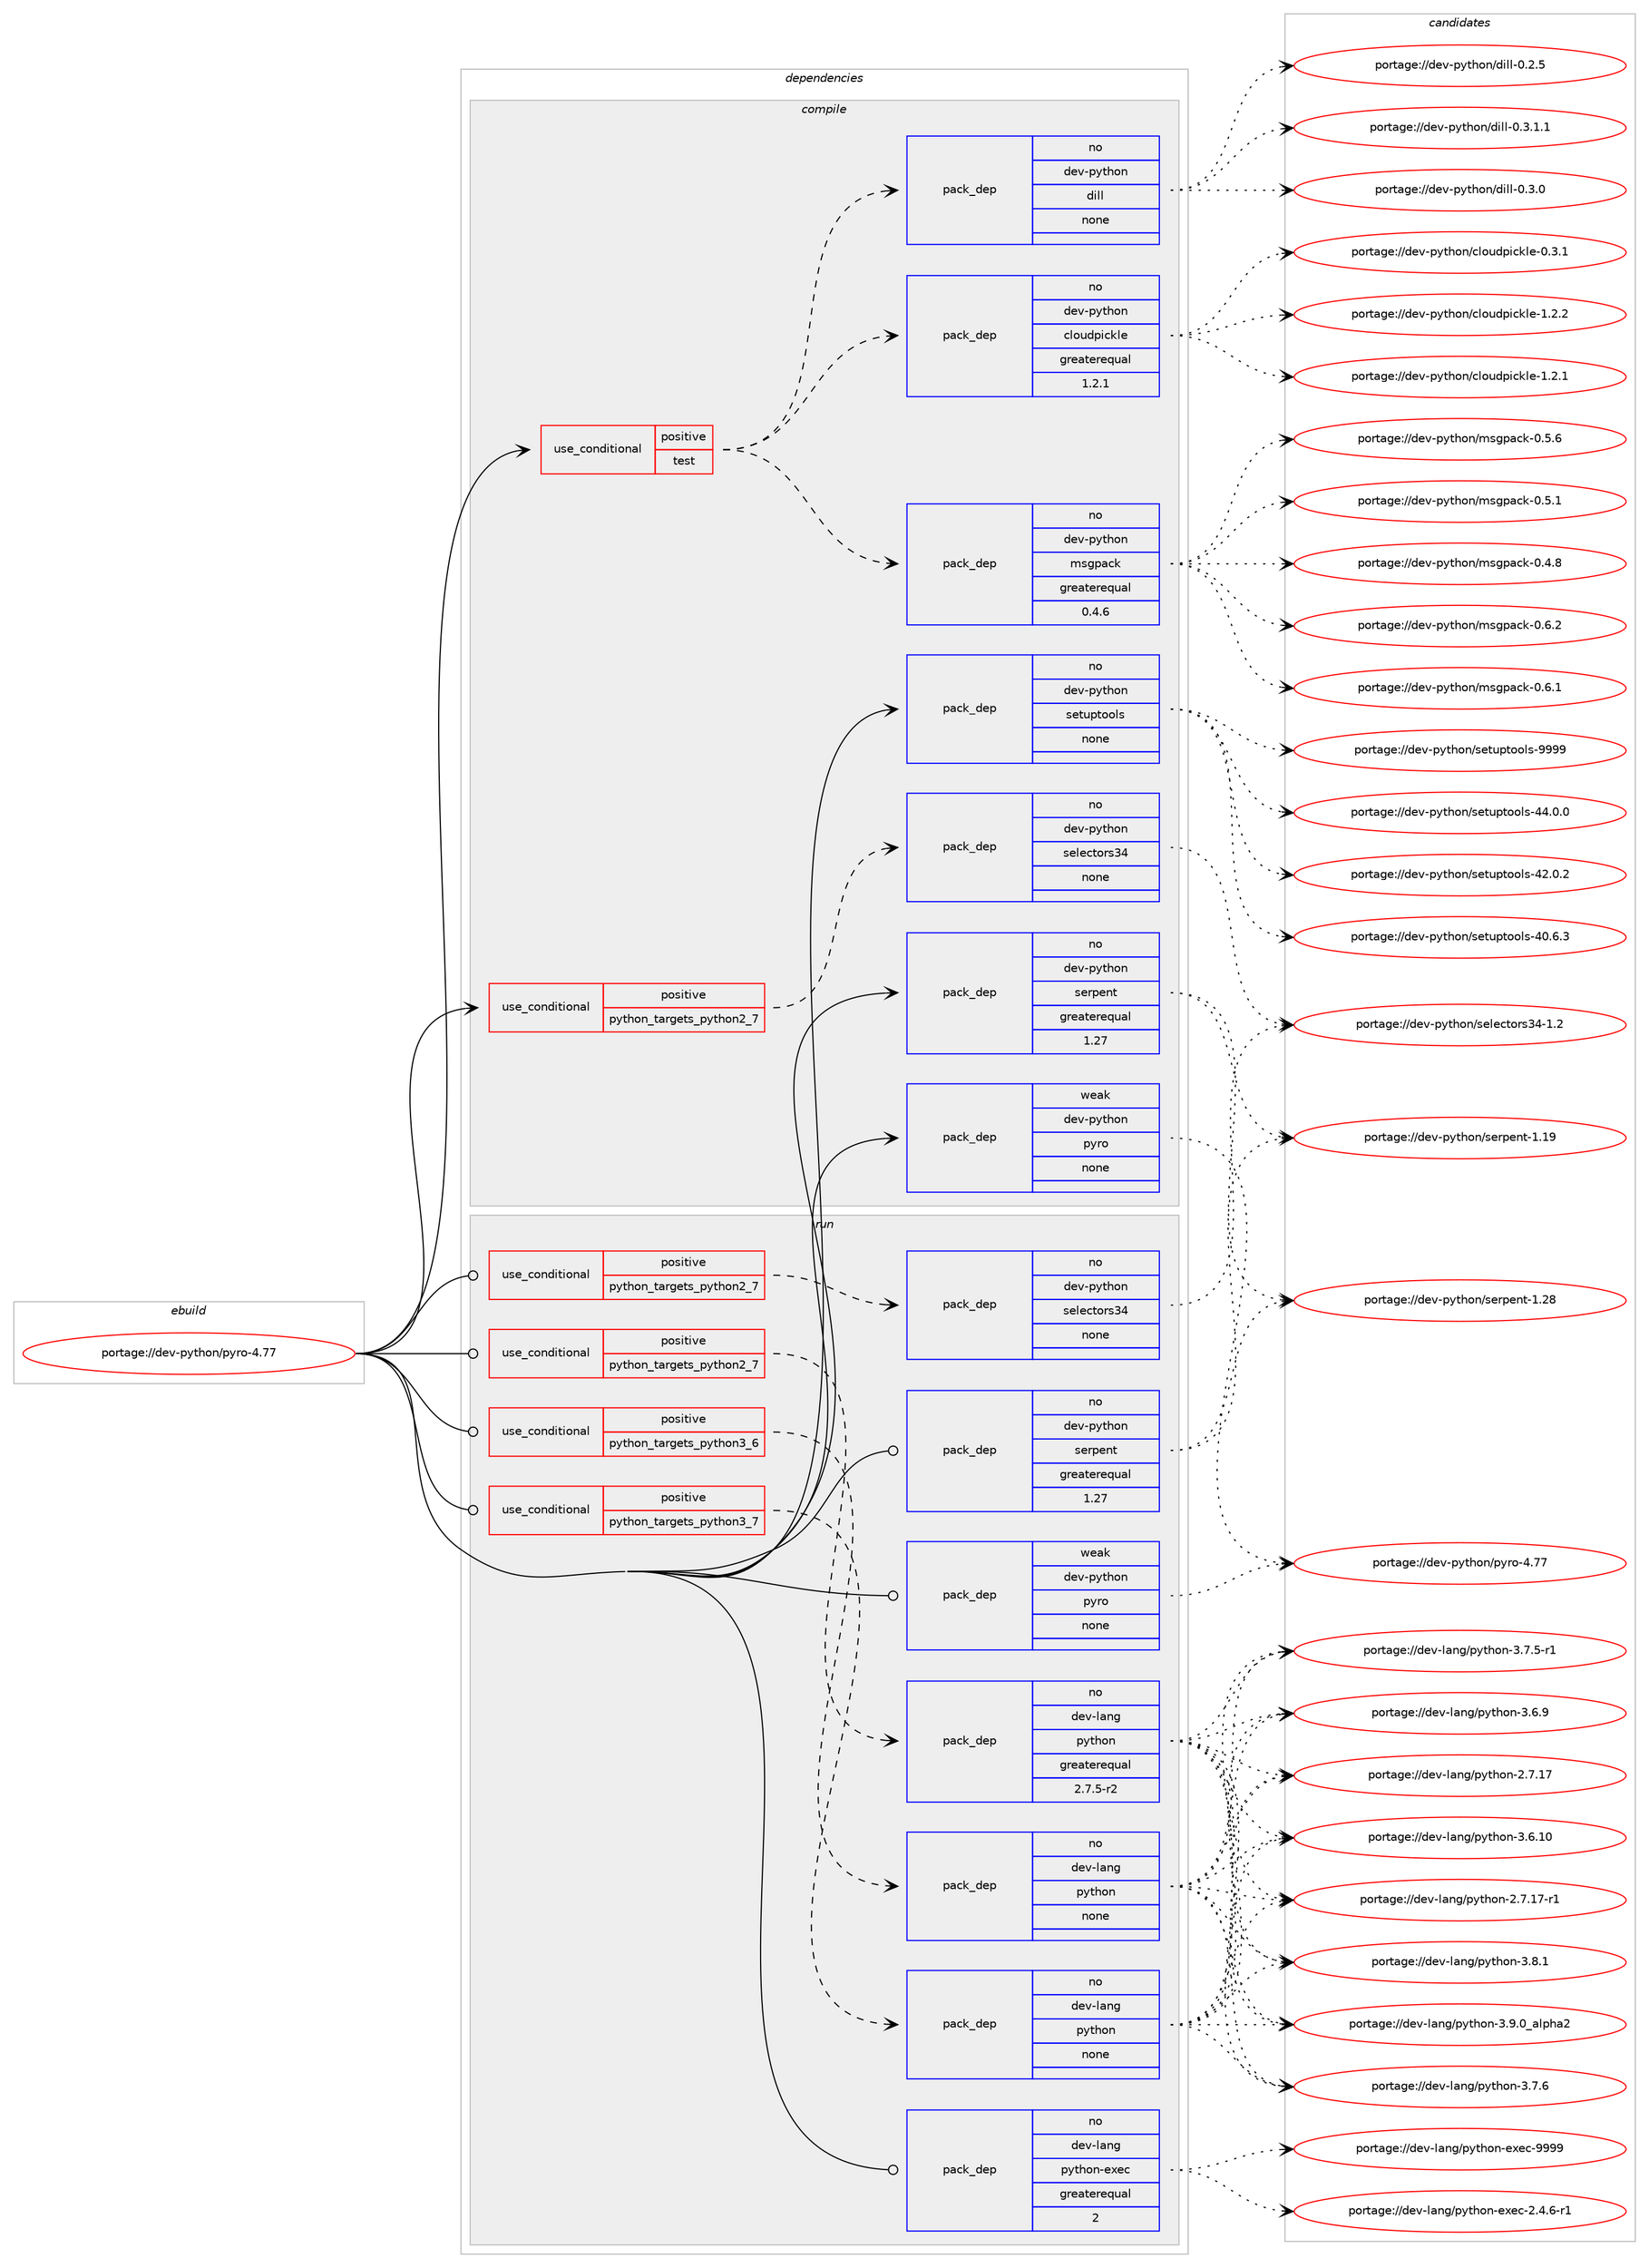 digraph prolog {

# *************
# Graph options
# *************

newrank=true;
concentrate=true;
compound=true;
graph [rankdir=LR,fontname=Helvetica,fontsize=10,ranksep=1.5];#, ranksep=2.5, nodesep=0.2];
edge  [arrowhead=vee];
node  [fontname=Helvetica,fontsize=10];

# **********
# The ebuild
# **********

subgraph cluster_leftcol {
color=gray;
label=<<i>ebuild</i>>;
id [label="portage://dev-python/pyro-4.77", color=red, width=4, href="../dev-python/pyro-4.77.svg"];
}

# ****************
# The dependencies
# ****************

subgraph cluster_midcol {
color=gray;
label=<<i>dependencies</i>>;
subgraph cluster_compile {
fillcolor="#eeeeee";
style=filled;
label=<<i>compile</i>>;
subgraph cond108707 {
dependency435572 [label=<<TABLE BORDER="0" CELLBORDER="1" CELLSPACING="0" CELLPADDING="4"><TR><TD ROWSPAN="3" CELLPADDING="10">use_conditional</TD></TR><TR><TD>positive</TD></TR><TR><TD>python_targets_python2_7</TD></TR></TABLE>>, shape=none, color=red];
subgraph pack321939 {
dependency435573 [label=<<TABLE BORDER="0" CELLBORDER="1" CELLSPACING="0" CELLPADDING="4" WIDTH="220"><TR><TD ROWSPAN="6" CELLPADDING="30">pack_dep</TD></TR><TR><TD WIDTH="110">no</TD></TR><TR><TD>dev-python</TD></TR><TR><TD>selectors34</TD></TR><TR><TD>none</TD></TR><TR><TD></TD></TR></TABLE>>, shape=none, color=blue];
}
dependency435572:e -> dependency435573:w [weight=20,style="dashed",arrowhead="vee"];
}
id:e -> dependency435572:w [weight=20,style="solid",arrowhead="vee"];
subgraph cond108708 {
dependency435574 [label=<<TABLE BORDER="0" CELLBORDER="1" CELLSPACING="0" CELLPADDING="4"><TR><TD ROWSPAN="3" CELLPADDING="10">use_conditional</TD></TR><TR><TD>positive</TD></TR><TR><TD>test</TD></TR></TABLE>>, shape=none, color=red];
subgraph pack321940 {
dependency435575 [label=<<TABLE BORDER="0" CELLBORDER="1" CELLSPACING="0" CELLPADDING="4" WIDTH="220"><TR><TD ROWSPAN="6" CELLPADDING="30">pack_dep</TD></TR><TR><TD WIDTH="110">no</TD></TR><TR><TD>dev-python</TD></TR><TR><TD>cloudpickle</TD></TR><TR><TD>greaterequal</TD></TR><TR><TD>1.2.1</TD></TR></TABLE>>, shape=none, color=blue];
}
dependency435574:e -> dependency435575:w [weight=20,style="dashed",arrowhead="vee"];
subgraph pack321941 {
dependency435576 [label=<<TABLE BORDER="0" CELLBORDER="1" CELLSPACING="0" CELLPADDING="4" WIDTH="220"><TR><TD ROWSPAN="6" CELLPADDING="30">pack_dep</TD></TR><TR><TD WIDTH="110">no</TD></TR><TR><TD>dev-python</TD></TR><TR><TD>dill</TD></TR><TR><TD>none</TD></TR><TR><TD></TD></TR></TABLE>>, shape=none, color=blue];
}
dependency435574:e -> dependency435576:w [weight=20,style="dashed",arrowhead="vee"];
subgraph pack321942 {
dependency435577 [label=<<TABLE BORDER="0" CELLBORDER="1" CELLSPACING="0" CELLPADDING="4" WIDTH="220"><TR><TD ROWSPAN="6" CELLPADDING="30">pack_dep</TD></TR><TR><TD WIDTH="110">no</TD></TR><TR><TD>dev-python</TD></TR><TR><TD>msgpack</TD></TR><TR><TD>greaterequal</TD></TR><TR><TD>0.4.6</TD></TR></TABLE>>, shape=none, color=blue];
}
dependency435574:e -> dependency435577:w [weight=20,style="dashed",arrowhead="vee"];
}
id:e -> dependency435574:w [weight=20,style="solid",arrowhead="vee"];
subgraph pack321943 {
dependency435578 [label=<<TABLE BORDER="0" CELLBORDER="1" CELLSPACING="0" CELLPADDING="4" WIDTH="220"><TR><TD ROWSPAN="6" CELLPADDING="30">pack_dep</TD></TR><TR><TD WIDTH="110">no</TD></TR><TR><TD>dev-python</TD></TR><TR><TD>serpent</TD></TR><TR><TD>greaterequal</TD></TR><TR><TD>1.27</TD></TR></TABLE>>, shape=none, color=blue];
}
id:e -> dependency435578:w [weight=20,style="solid",arrowhead="vee"];
subgraph pack321944 {
dependency435579 [label=<<TABLE BORDER="0" CELLBORDER="1" CELLSPACING="0" CELLPADDING="4" WIDTH="220"><TR><TD ROWSPAN="6" CELLPADDING="30">pack_dep</TD></TR><TR><TD WIDTH="110">no</TD></TR><TR><TD>dev-python</TD></TR><TR><TD>setuptools</TD></TR><TR><TD>none</TD></TR><TR><TD></TD></TR></TABLE>>, shape=none, color=blue];
}
id:e -> dependency435579:w [weight=20,style="solid",arrowhead="vee"];
subgraph pack321945 {
dependency435580 [label=<<TABLE BORDER="0" CELLBORDER="1" CELLSPACING="0" CELLPADDING="4" WIDTH="220"><TR><TD ROWSPAN="6" CELLPADDING="30">pack_dep</TD></TR><TR><TD WIDTH="110">weak</TD></TR><TR><TD>dev-python</TD></TR><TR><TD>pyro</TD></TR><TR><TD>none</TD></TR><TR><TD></TD></TR></TABLE>>, shape=none, color=blue];
}
id:e -> dependency435580:w [weight=20,style="solid",arrowhead="vee"];
}
subgraph cluster_compileandrun {
fillcolor="#eeeeee";
style=filled;
label=<<i>compile and run</i>>;
}
subgraph cluster_run {
fillcolor="#eeeeee";
style=filled;
label=<<i>run</i>>;
subgraph cond108709 {
dependency435581 [label=<<TABLE BORDER="0" CELLBORDER="1" CELLSPACING="0" CELLPADDING="4"><TR><TD ROWSPAN="3" CELLPADDING="10">use_conditional</TD></TR><TR><TD>positive</TD></TR><TR><TD>python_targets_python2_7</TD></TR></TABLE>>, shape=none, color=red];
subgraph pack321946 {
dependency435582 [label=<<TABLE BORDER="0" CELLBORDER="1" CELLSPACING="0" CELLPADDING="4" WIDTH="220"><TR><TD ROWSPAN="6" CELLPADDING="30">pack_dep</TD></TR><TR><TD WIDTH="110">no</TD></TR><TR><TD>dev-lang</TD></TR><TR><TD>python</TD></TR><TR><TD>greaterequal</TD></TR><TR><TD>2.7.5-r2</TD></TR></TABLE>>, shape=none, color=blue];
}
dependency435581:e -> dependency435582:w [weight=20,style="dashed",arrowhead="vee"];
}
id:e -> dependency435581:w [weight=20,style="solid",arrowhead="odot"];
subgraph cond108710 {
dependency435583 [label=<<TABLE BORDER="0" CELLBORDER="1" CELLSPACING="0" CELLPADDING="4"><TR><TD ROWSPAN="3" CELLPADDING="10">use_conditional</TD></TR><TR><TD>positive</TD></TR><TR><TD>python_targets_python2_7</TD></TR></TABLE>>, shape=none, color=red];
subgraph pack321947 {
dependency435584 [label=<<TABLE BORDER="0" CELLBORDER="1" CELLSPACING="0" CELLPADDING="4" WIDTH="220"><TR><TD ROWSPAN="6" CELLPADDING="30">pack_dep</TD></TR><TR><TD WIDTH="110">no</TD></TR><TR><TD>dev-python</TD></TR><TR><TD>selectors34</TD></TR><TR><TD>none</TD></TR><TR><TD></TD></TR></TABLE>>, shape=none, color=blue];
}
dependency435583:e -> dependency435584:w [weight=20,style="dashed",arrowhead="vee"];
}
id:e -> dependency435583:w [weight=20,style="solid",arrowhead="odot"];
subgraph cond108711 {
dependency435585 [label=<<TABLE BORDER="0" CELLBORDER="1" CELLSPACING="0" CELLPADDING="4"><TR><TD ROWSPAN="3" CELLPADDING="10">use_conditional</TD></TR><TR><TD>positive</TD></TR><TR><TD>python_targets_python3_6</TD></TR></TABLE>>, shape=none, color=red];
subgraph pack321948 {
dependency435586 [label=<<TABLE BORDER="0" CELLBORDER="1" CELLSPACING="0" CELLPADDING="4" WIDTH="220"><TR><TD ROWSPAN="6" CELLPADDING="30">pack_dep</TD></TR><TR><TD WIDTH="110">no</TD></TR><TR><TD>dev-lang</TD></TR><TR><TD>python</TD></TR><TR><TD>none</TD></TR><TR><TD></TD></TR></TABLE>>, shape=none, color=blue];
}
dependency435585:e -> dependency435586:w [weight=20,style="dashed",arrowhead="vee"];
}
id:e -> dependency435585:w [weight=20,style="solid",arrowhead="odot"];
subgraph cond108712 {
dependency435587 [label=<<TABLE BORDER="0" CELLBORDER="1" CELLSPACING="0" CELLPADDING="4"><TR><TD ROWSPAN="3" CELLPADDING="10">use_conditional</TD></TR><TR><TD>positive</TD></TR><TR><TD>python_targets_python3_7</TD></TR></TABLE>>, shape=none, color=red];
subgraph pack321949 {
dependency435588 [label=<<TABLE BORDER="0" CELLBORDER="1" CELLSPACING="0" CELLPADDING="4" WIDTH="220"><TR><TD ROWSPAN="6" CELLPADDING="30">pack_dep</TD></TR><TR><TD WIDTH="110">no</TD></TR><TR><TD>dev-lang</TD></TR><TR><TD>python</TD></TR><TR><TD>none</TD></TR><TR><TD></TD></TR></TABLE>>, shape=none, color=blue];
}
dependency435587:e -> dependency435588:w [weight=20,style="dashed",arrowhead="vee"];
}
id:e -> dependency435587:w [weight=20,style="solid",arrowhead="odot"];
subgraph pack321950 {
dependency435589 [label=<<TABLE BORDER="0" CELLBORDER="1" CELLSPACING="0" CELLPADDING="4" WIDTH="220"><TR><TD ROWSPAN="6" CELLPADDING="30">pack_dep</TD></TR><TR><TD WIDTH="110">no</TD></TR><TR><TD>dev-lang</TD></TR><TR><TD>python-exec</TD></TR><TR><TD>greaterequal</TD></TR><TR><TD>2</TD></TR></TABLE>>, shape=none, color=blue];
}
id:e -> dependency435589:w [weight=20,style="solid",arrowhead="odot"];
subgraph pack321951 {
dependency435590 [label=<<TABLE BORDER="0" CELLBORDER="1" CELLSPACING="0" CELLPADDING="4" WIDTH="220"><TR><TD ROWSPAN="6" CELLPADDING="30">pack_dep</TD></TR><TR><TD WIDTH="110">no</TD></TR><TR><TD>dev-python</TD></TR><TR><TD>serpent</TD></TR><TR><TD>greaterequal</TD></TR><TR><TD>1.27</TD></TR></TABLE>>, shape=none, color=blue];
}
id:e -> dependency435590:w [weight=20,style="solid",arrowhead="odot"];
subgraph pack321952 {
dependency435591 [label=<<TABLE BORDER="0" CELLBORDER="1" CELLSPACING="0" CELLPADDING="4" WIDTH="220"><TR><TD ROWSPAN="6" CELLPADDING="30">pack_dep</TD></TR><TR><TD WIDTH="110">weak</TD></TR><TR><TD>dev-python</TD></TR><TR><TD>pyro</TD></TR><TR><TD>none</TD></TR><TR><TD></TD></TR></TABLE>>, shape=none, color=blue];
}
id:e -> dependency435591:w [weight=20,style="solid",arrowhead="odot"];
}
}

# **************
# The candidates
# **************

subgraph cluster_choices {
rank=same;
color=gray;
label=<<i>candidates</i>>;

subgraph choice321939 {
color=black;
nodesep=1;
choice100101118451121211161041111104711510110810199116111114115515245494650 [label="portage://dev-python/selectors34-1.2", color=red, width=4,href="../dev-python/selectors34-1.2.svg"];
dependency435573:e -> choice100101118451121211161041111104711510110810199116111114115515245494650:w [style=dotted,weight="100"];
}
subgraph choice321940 {
color=black;
nodesep=1;
choice10010111845112121116104111110479910811111710011210599107108101454946504650 [label="portage://dev-python/cloudpickle-1.2.2", color=red, width=4,href="../dev-python/cloudpickle-1.2.2.svg"];
choice10010111845112121116104111110479910811111710011210599107108101454946504649 [label="portage://dev-python/cloudpickle-1.2.1", color=red, width=4,href="../dev-python/cloudpickle-1.2.1.svg"];
choice10010111845112121116104111110479910811111710011210599107108101454846514649 [label="portage://dev-python/cloudpickle-0.3.1", color=red, width=4,href="../dev-python/cloudpickle-0.3.1.svg"];
dependency435575:e -> choice10010111845112121116104111110479910811111710011210599107108101454946504650:w [style=dotted,weight="100"];
dependency435575:e -> choice10010111845112121116104111110479910811111710011210599107108101454946504649:w [style=dotted,weight="100"];
dependency435575:e -> choice10010111845112121116104111110479910811111710011210599107108101454846514649:w [style=dotted,weight="100"];
}
subgraph choice321941 {
color=black;
nodesep=1;
choice10010111845112121116104111110471001051081084548465146494649 [label="portage://dev-python/dill-0.3.1.1", color=red, width=4,href="../dev-python/dill-0.3.1.1.svg"];
choice1001011184511212111610411111047100105108108454846514648 [label="portage://dev-python/dill-0.3.0", color=red, width=4,href="../dev-python/dill-0.3.0.svg"];
choice1001011184511212111610411111047100105108108454846504653 [label="portage://dev-python/dill-0.2.5", color=red, width=4,href="../dev-python/dill-0.2.5.svg"];
dependency435576:e -> choice10010111845112121116104111110471001051081084548465146494649:w [style=dotted,weight="100"];
dependency435576:e -> choice1001011184511212111610411111047100105108108454846514648:w [style=dotted,weight="100"];
dependency435576:e -> choice1001011184511212111610411111047100105108108454846504653:w [style=dotted,weight="100"];
}
subgraph choice321942 {
color=black;
nodesep=1;
choice10010111845112121116104111110471091151031129799107454846544650 [label="portage://dev-python/msgpack-0.6.2", color=red, width=4,href="../dev-python/msgpack-0.6.2.svg"];
choice10010111845112121116104111110471091151031129799107454846544649 [label="portage://dev-python/msgpack-0.6.1", color=red, width=4,href="../dev-python/msgpack-0.6.1.svg"];
choice10010111845112121116104111110471091151031129799107454846534654 [label="portage://dev-python/msgpack-0.5.6", color=red, width=4,href="../dev-python/msgpack-0.5.6.svg"];
choice10010111845112121116104111110471091151031129799107454846534649 [label="portage://dev-python/msgpack-0.5.1", color=red, width=4,href="../dev-python/msgpack-0.5.1.svg"];
choice10010111845112121116104111110471091151031129799107454846524656 [label="portage://dev-python/msgpack-0.4.8", color=red, width=4,href="../dev-python/msgpack-0.4.8.svg"];
dependency435577:e -> choice10010111845112121116104111110471091151031129799107454846544650:w [style=dotted,weight="100"];
dependency435577:e -> choice10010111845112121116104111110471091151031129799107454846544649:w [style=dotted,weight="100"];
dependency435577:e -> choice10010111845112121116104111110471091151031129799107454846534654:w [style=dotted,weight="100"];
dependency435577:e -> choice10010111845112121116104111110471091151031129799107454846534649:w [style=dotted,weight="100"];
dependency435577:e -> choice10010111845112121116104111110471091151031129799107454846524656:w [style=dotted,weight="100"];
}
subgraph choice321943 {
color=black;
nodesep=1;
choice10010111845112121116104111110471151011141121011101164549465056 [label="portage://dev-python/serpent-1.28", color=red, width=4,href="../dev-python/serpent-1.28.svg"];
choice10010111845112121116104111110471151011141121011101164549464957 [label="portage://dev-python/serpent-1.19", color=red, width=4,href="../dev-python/serpent-1.19.svg"];
dependency435578:e -> choice10010111845112121116104111110471151011141121011101164549465056:w [style=dotted,weight="100"];
dependency435578:e -> choice10010111845112121116104111110471151011141121011101164549464957:w [style=dotted,weight="100"];
}
subgraph choice321944 {
color=black;
nodesep=1;
choice10010111845112121116104111110471151011161171121161111111081154557575757 [label="portage://dev-python/setuptools-9999", color=red, width=4,href="../dev-python/setuptools-9999.svg"];
choice100101118451121211161041111104711510111611711211611111110811545525246484648 [label="portage://dev-python/setuptools-44.0.0", color=red, width=4,href="../dev-python/setuptools-44.0.0.svg"];
choice100101118451121211161041111104711510111611711211611111110811545525046484650 [label="portage://dev-python/setuptools-42.0.2", color=red, width=4,href="../dev-python/setuptools-42.0.2.svg"];
choice100101118451121211161041111104711510111611711211611111110811545524846544651 [label="portage://dev-python/setuptools-40.6.3", color=red, width=4,href="../dev-python/setuptools-40.6.3.svg"];
dependency435579:e -> choice10010111845112121116104111110471151011161171121161111111081154557575757:w [style=dotted,weight="100"];
dependency435579:e -> choice100101118451121211161041111104711510111611711211611111110811545525246484648:w [style=dotted,weight="100"];
dependency435579:e -> choice100101118451121211161041111104711510111611711211611111110811545525046484650:w [style=dotted,weight="100"];
dependency435579:e -> choice100101118451121211161041111104711510111611711211611111110811545524846544651:w [style=dotted,weight="100"];
}
subgraph choice321945 {
color=black;
nodesep=1;
choice10010111845112121116104111110471121211141114552465555 [label="portage://dev-python/pyro-4.77", color=red, width=4,href="../dev-python/pyro-4.77.svg"];
dependency435580:e -> choice10010111845112121116104111110471121211141114552465555:w [style=dotted,weight="100"];
}
subgraph choice321946 {
color=black;
nodesep=1;
choice10010111845108971101034711212111610411111045514657464895971081121049750 [label="portage://dev-lang/python-3.9.0_alpha2", color=red, width=4,href="../dev-lang/python-3.9.0_alpha2.svg"];
choice100101118451089711010347112121116104111110455146564649 [label="portage://dev-lang/python-3.8.1", color=red, width=4,href="../dev-lang/python-3.8.1.svg"];
choice100101118451089711010347112121116104111110455146554654 [label="portage://dev-lang/python-3.7.6", color=red, width=4,href="../dev-lang/python-3.7.6.svg"];
choice1001011184510897110103471121211161041111104551465546534511449 [label="portage://dev-lang/python-3.7.5-r1", color=red, width=4,href="../dev-lang/python-3.7.5-r1.svg"];
choice100101118451089711010347112121116104111110455146544657 [label="portage://dev-lang/python-3.6.9", color=red, width=4,href="../dev-lang/python-3.6.9.svg"];
choice10010111845108971101034711212111610411111045514654464948 [label="portage://dev-lang/python-3.6.10", color=red, width=4,href="../dev-lang/python-3.6.10.svg"];
choice100101118451089711010347112121116104111110455046554649554511449 [label="portage://dev-lang/python-2.7.17-r1", color=red, width=4,href="../dev-lang/python-2.7.17-r1.svg"];
choice10010111845108971101034711212111610411111045504655464955 [label="portage://dev-lang/python-2.7.17", color=red, width=4,href="../dev-lang/python-2.7.17.svg"];
dependency435582:e -> choice10010111845108971101034711212111610411111045514657464895971081121049750:w [style=dotted,weight="100"];
dependency435582:e -> choice100101118451089711010347112121116104111110455146564649:w [style=dotted,weight="100"];
dependency435582:e -> choice100101118451089711010347112121116104111110455146554654:w [style=dotted,weight="100"];
dependency435582:e -> choice1001011184510897110103471121211161041111104551465546534511449:w [style=dotted,weight="100"];
dependency435582:e -> choice100101118451089711010347112121116104111110455146544657:w [style=dotted,weight="100"];
dependency435582:e -> choice10010111845108971101034711212111610411111045514654464948:w [style=dotted,weight="100"];
dependency435582:e -> choice100101118451089711010347112121116104111110455046554649554511449:w [style=dotted,weight="100"];
dependency435582:e -> choice10010111845108971101034711212111610411111045504655464955:w [style=dotted,weight="100"];
}
subgraph choice321947 {
color=black;
nodesep=1;
choice100101118451121211161041111104711510110810199116111114115515245494650 [label="portage://dev-python/selectors34-1.2", color=red, width=4,href="../dev-python/selectors34-1.2.svg"];
dependency435584:e -> choice100101118451121211161041111104711510110810199116111114115515245494650:w [style=dotted,weight="100"];
}
subgraph choice321948 {
color=black;
nodesep=1;
choice10010111845108971101034711212111610411111045514657464895971081121049750 [label="portage://dev-lang/python-3.9.0_alpha2", color=red, width=4,href="../dev-lang/python-3.9.0_alpha2.svg"];
choice100101118451089711010347112121116104111110455146564649 [label="portage://dev-lang/python-3.8.1", color=red, width=4,href="../dev-lang/python-3.8.1.svg"];
choice100101118451089711010347112121116104111110455146554654 [label="portage://dev-lang/python-3.7.6", color=red, width=4,href="../dev-lang/python-3.7.6.svg"];
choice1001011184510897110103471121211161041111104551465546534511449 [label="portage://dev-lang/python-3.7.5-r1", color=red, width=4,href="../dev-lang/python-3.7.5-r1.svg"];
choice100101118451089711010347112121116104111110455146544657 [label="portage://dev-lang/python-3.6.9", color=red, width=4,href="../dev-lang/python-3.6.9.svg"];
choice10010111845108971101034711212111610411111045514654464948 [label="portage://dev-lang/python-3.6.10", color=red, width=4,href="../dev-lang/python-3.6.10.svg"];
choice100101118451089711010347112121116104111110455046554649554511449 [label="portage://dev-lang/python-2.7.17-r1", color=red, width=4,href="../dev-lang/python-2.7.17-r1.svg"];
choice10010111845108971101034711212111610411111045504655464955 [label="portage://dev-lang/python-2.7.17", color=red, width=4,href="../dev-lang/python-2.7.17.svg"];
dependency435586:e -> choice10010111845108971101034711212111610411111045514657464895971081121049750:w [style=dotted,weight="100"];
dependency435586:e -> choice100101118451089711010347112121116104111110455146564649:w [style=dotted,weight="100"];
dependency435586:e -> choice100101118451089711010347112121116104111110455146554654:w [style=dotted,weight="100"];
dependency435586:e -> choice1001011184510897110103471121211161041111104551465546534511449:w [style=dotted,weight="100"];
dependency435586:e -> choice100101118451089711010347112121116104111110455146544657:w [style=dotted,weight="100"];
dependency435586:e -> choice10010111845108971101034711212111610411111045514654464948:w [style=dotted,weight="100"];
dependency435586:e -> choice100101118451089711010347112121116104111110455046554649554511449:w [style=dotted,weight="100"];
dependency435586:e -> choice10010111845108971101034711212111610411111045504655464955:w [style=dotted,weight="100"];
}
subgraph choice321949 {
color=black;
nodesep=1;
choice10010111845108971101034711212111610411111045514657464895971081121049750 [label="portage://dev-lang/python-3.9.0_alpha2", color=red, width=4,href="../dev-lang/python-3.9.0_alpha2.svg"];
choice100101118451089711010347112121116104111110455146564649 [label="portage://dev-lang/python-3.8.1", color=red, width=4,href="../dev-lang/python-3.8.1.svg"];
choice100101118451089711010347112121116104111110455146554654 [label="portage://dev-lang/python-3.7.6", color=red, width=4,href="../dev-lang/python-3.7.6.svg"];
choice1001011184510897110103471121211161041111104551465546534511449 [label="portage://dev-lang/python-3.7.5-r1", color=red, width=4,href="../dev-lang/python-3.7.5-r1.svg"];
choice100101118451089711010347112121116104111110455146544657 [label="portage://dev-lang/python-3.6.9", color=red, width=4,href="../dev-lang/python-3.6.9.svg"];
choice10010111845108971101034711212111610411111045514654464948 [label="portage://dev-lang/python-3.6.10", color=red, width=4,href="../dev-lang/python-3.6.10.svg"];
choice100101118451089711010347112121116104111110455046554649554511449 [label="portage://dev-lang/python-2.7.17-r1", color=red, width=4,href="../dev-lang/python-2.7.17-r1.svg"];
choice10010111845108971101034711212111610411111045504655464955 [label="portage://dev-lang/python-2.7.17", color=red, width=4,href="../dev-lang/python-2.7.17.svg"];
dependency435588:e -> choice10010111845108971101034711212111610411111045514657464895971081121049750:w [style=dotted,weight="100"];
dependency435588:e -> choice100101118451089711010347112121116104111110455146564649:w [style=dotted,weight="100"];
dependency435588:e -> choice100101118451089711010347112121116104111110455146554654:w [style=dotted,weight="100"];
dependency435588:e -> choice1001011184510897110103471121211161041111104551465546534511449:w [style=dotted,weight="100"];
dependency435588:e -> choice100101118451089711010347112121116104111110455146544657:w [style=dotted,weight="100"];
dependency435588:e -> choice10010111845108971101034711212111610411111045514654464948:w [style=dotted,weight="100"];
dependency435588:e -> choice100101118451089711010347112121116104111110455046554649554511449:w [style=dotted,weight="100"];
dependency435588:e -> choice10010111845108971101034711212111610411111045504655464955:w [style=dotted,weight="100"];
}
subgraph choice321950 {
color=black;
nodesep=1;
choice10010111845108971101034711212111610411111045101120101994557575757 [label="portage://dev-lang/python-exec-9999", color=red, width=4,href="../dev-lang/python-exec-9999.svg"];
choice10010111845108971101034711212111610411111045101120101994550465246544511449 [label="portage://dev-lang/python-exec-2.4.6-r1", color=red, width=4,href="../dev-lang/python-exec-2.4.6-r1.svg"];
dependency435589:e -> choice10010111845108971101034711212111610411111045101120101994557575757:w [style=dotted,weight="100"];
dependency435589:e -> choice10010111845108971101034711212111610411111045101120101994550465246544511449:w [style=dotted,weight="100"];
}
subgraph choice321951 {
color=black;
nodesep=1;
choice10010111845112121116104111110471151011141121011101164549465056 [label="portage://dev-python/serpent-1.28", color=red, width=4,href="../dev-python/serpent-1.28.svg"];
choice10010111845112121116104111110471151011141121011101164549464957 [label="portage://dev-python/serpent-1.19", color=red, width=4,href="../dev-python/serpent-1.19.svg"];
dependency435590:e -> choice10010111845112121116104111110471151011141121011101164549465056:w [style=dotted,weight="100"];
dependency435590:e -> choice10010111845112121116104111110471151011141121011101164549464957:w [style=dotted,weight="100"];
}
subgraph choice321952 {
color=black;
nodesep=1;
choice10010111845112121116104111110471121211141114552465555 [label="portage://dev-python/pyro-4.77", color=red, width=4,href="../dev-python/pyro-4.77.svg"];
dependency435591:e -> choice10010111845112121116104111110471121211141114552465555:w [style=dotted,weight="100"];
}
}

}

